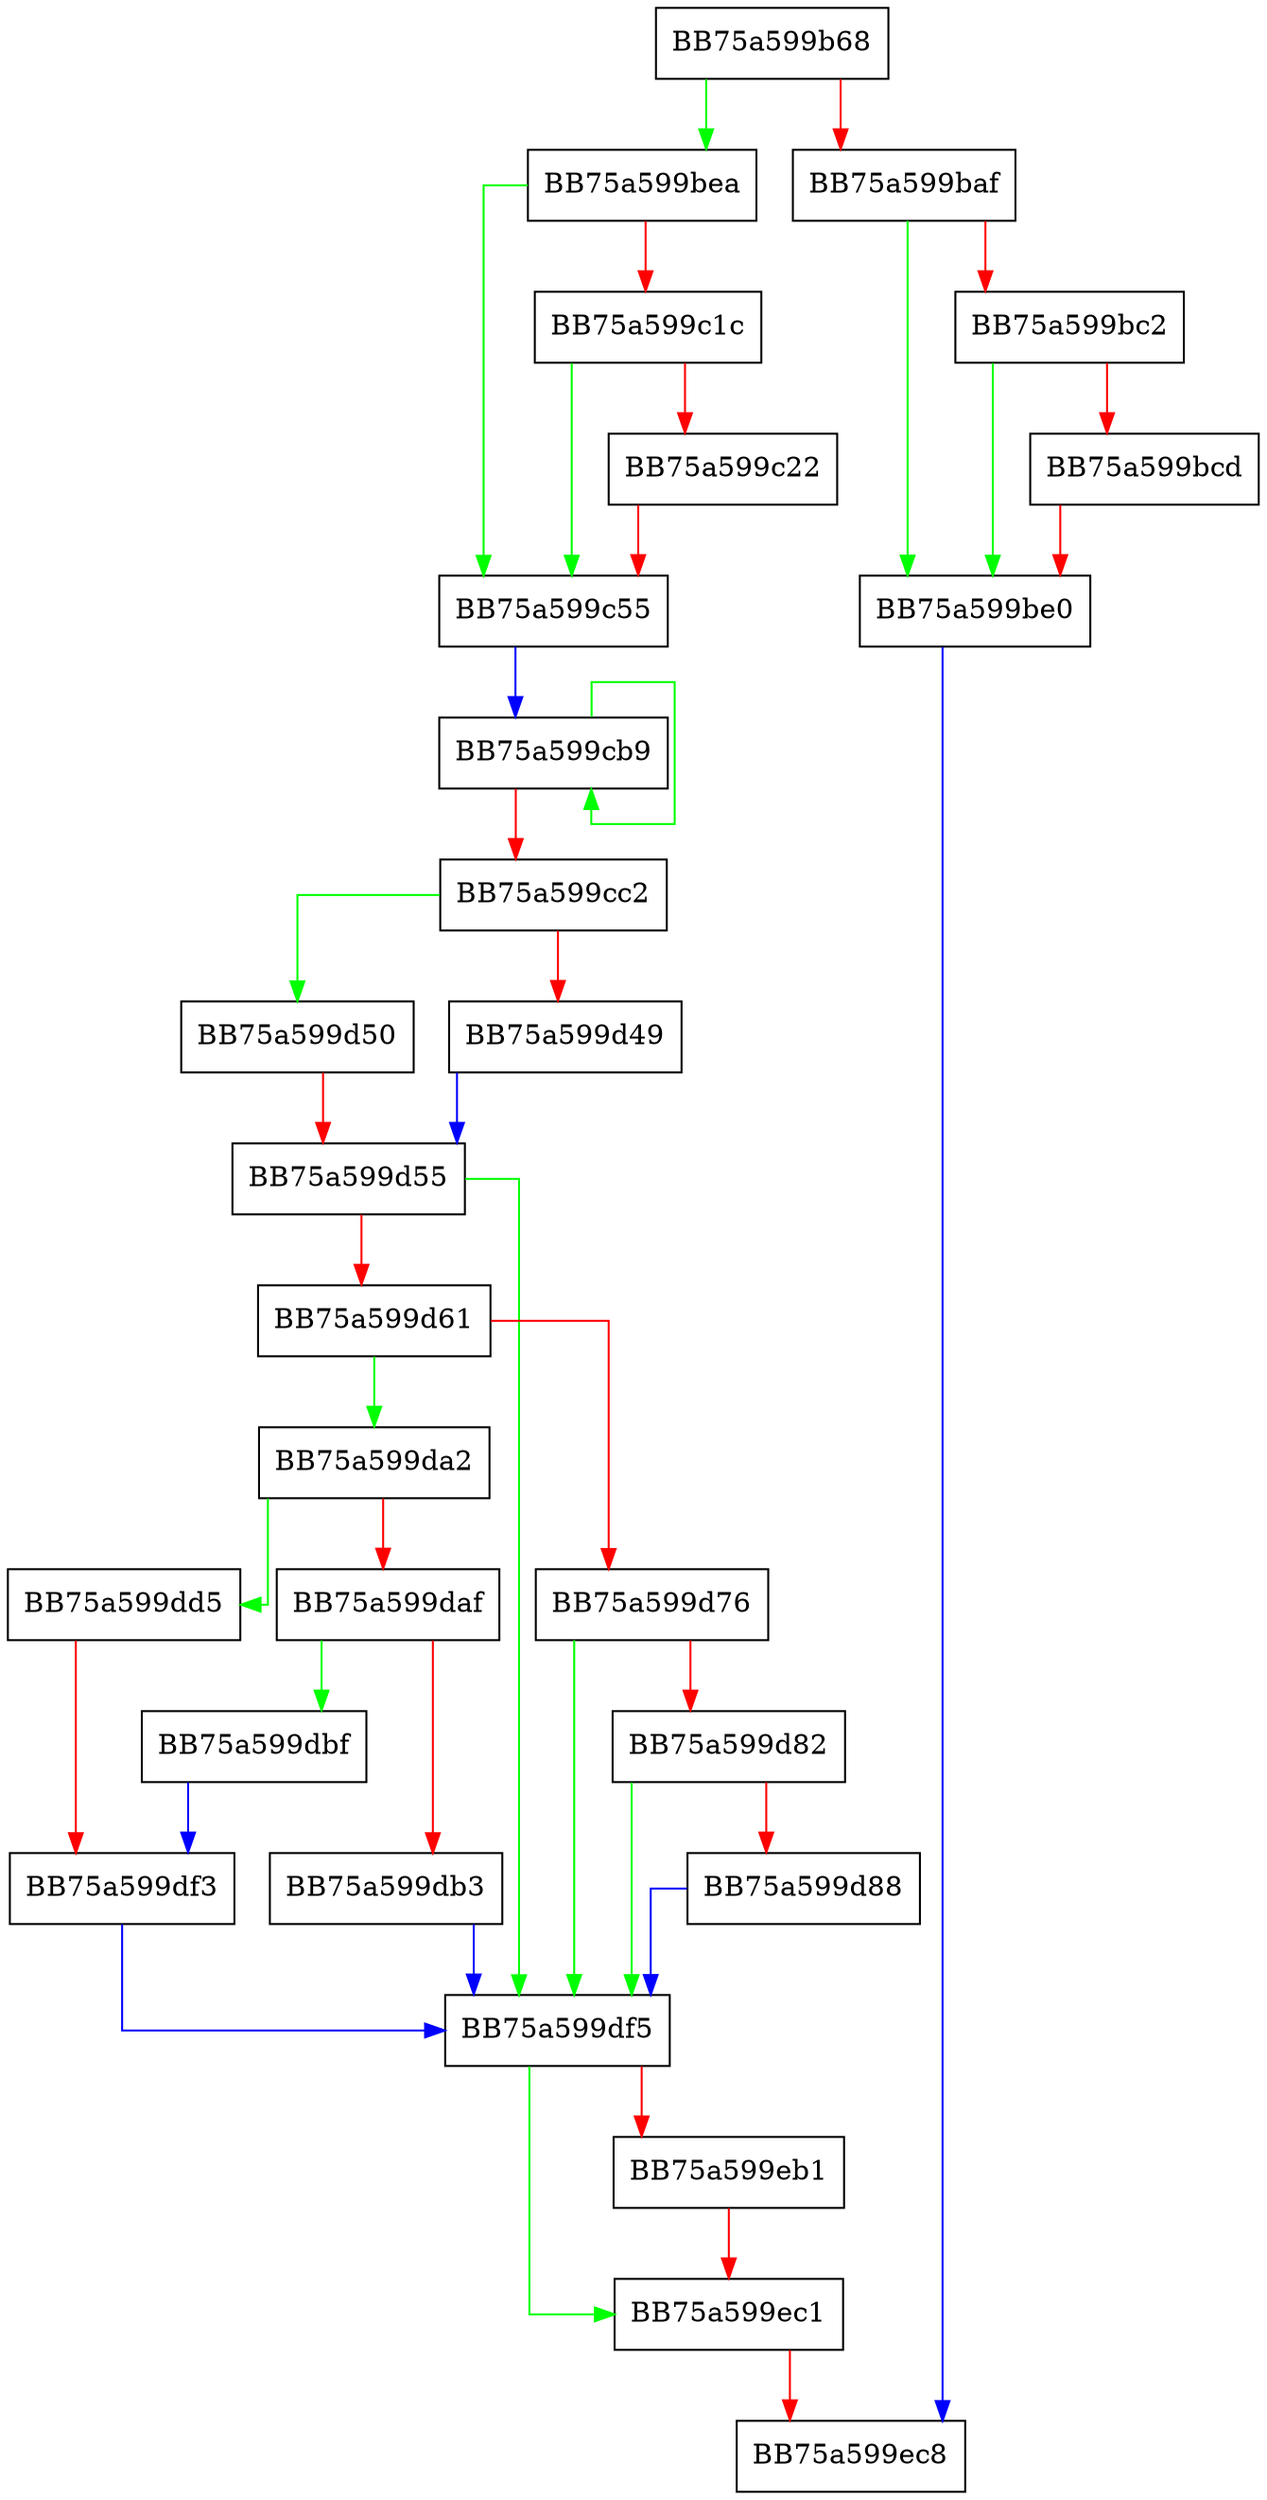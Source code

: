 digraph QuamgrRecoverEntry {
  node [shape="box"];
  graph [splines=ortho];
  BB75a599b68 -> BB75a599bea [color="green"];
  BB75a599b68 -> BB75a599baf [color="red"];
  BB75a599baf -> BB75a599be0 [color="green"];
  BB75a599baf -> BB75a599bc2 [color="red"];
  BB75a599bc2 -> BB75a599be0 [color="green"];
  BB75a599bc2 -> BB75a599bcd [color="red"];
  BB75a599bcd -> BB75a599be0 [color="red"];
  BB75a599be0 -> BB75a599ec8 [color="blue"];
  BB75a599bea -> BB75a599c55 [color="green"];
  BB75a599bea -> BB75a599c1c [color="red"];
  BB75a599c1c -> BB75a599c55 [color="green"];
  BB75a599c1c -> BB75a599c22 [color="red"];
  BB75a599c22 -> BB75a599c55 [color="red"];
  BB75a599c55 -> BB75a599cb9 [color="blue"];
  BB75a599cb9 -> BB75a599cb9 [color="green"];
  BB75a599cb9 -> BB75a599cc2 [color="red"];
  BB75a599cc2 -> BB75a599d50 [color="green"];
  BB75a599cc2 -> BB75a599d49 [color="red"];
  BB75a599d49 -> BB75a599d55 [color="blue"];
  BB75a599d50 -> BB75a599d55 [color="red"];
  BB75a599d55 -> BB75a599df5 [color="green"];
  BB75a599d55 -> BB75a599d61 [color="red"];
  BB75a599d61 -> BB75a599da2 [color="green"];
  BB75a599d61 -> BB75a599d76 [color="red"];
  BB75a599d76 -> BB75a599df5 [color="green"];
  BB75a599d76 -> BB75a599d82 [color="red"];
  BB75a599d82 -> BB75a599df5 [color="green"];
  BB75a599d82 -> BB75a599d88 [color="red"];
  BB75a599d88 -> BB75a599df5 [color="blue"];
  BB75a599da2 -> BB75a599dd5 [color="green"];
  BB75a599da2 -> BB75a599daf [color="red"];
  BB75a599daf -> BB75a599dbf [color="green"];
  BB75a599daf -> BB75a599db3 [color="red"];
  BB75a599db3 -> BB75a599df5 [color="blue"];
  BB75a599dbf -> BB75a599df3 [color="blue"];
  BB75a599dd5 -> BB75a599df3 [color="red"];
  BB75a599df3 -> BB75a599df5 [color="blue"];
  BB75a599df5 -> BB75a599ec1 [color="green"];
  BB75a599df5 -> BB75a599eb1 [color="red"];
  BB75a599eb1 -> BB75a599ec1 [color="red"];
  BB75a599ec1 -> BB75a599ec8 [color="red"];
}